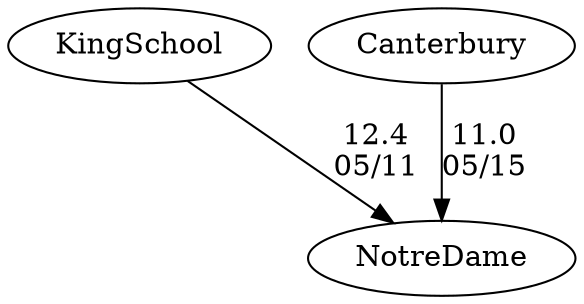 digraph boys3foursNotreDame {KingSchool [URL="boys3foursNotreDameKingSchool.html"];Canterbury [URL="boys3foursNotreDameCanterbury.html"];NotreDame [URL="boys3foursNotreDameNotreDame.html"];KingSchool -> NotreDame[label="12.4
05/11", weight="88", tooltip="NEIRA Boys Fours, King School vs Notre Dame West Haven			
Distance: 1500 Conditions: Gusty head wind with an incoming tide, racing was against the river current.
Slight chop in areas on the race course but for the most part flat water. Comments: Close racing across all events.
In the 1V race King and Notre Dame were even with 350 meters to go when ND 1V caught a boat stopping crab.
The King 4V raced in the 3V event.
None", URL="https://www.row2k.com/results/resultspage.cfm?UID=C2E6E8A1044F05A33E020958ED412AA3&cat=1", random="random"]; 
Canterbury -> NotreDame[label="11.0
05/15", weight="89", tooltip="NEIRA Boys Fours, Canterbury vs Notre Dame			
Distance: 1500 Conditions: Calm water, slack tide racing against the river current.
The Canterbury Girls 1V4+ raced in the 2nd race against the Notre Dame 2V, 3V and Canterbury Boys 2V boats. Comments: Great racing by all in some rainy conditions!
None", URL="https://www.row2k.com/results/resultspage.cfm?UID=81C8AB79B6EFAFA8C32CEA9B19955B6E&cat=1", random="random"]}